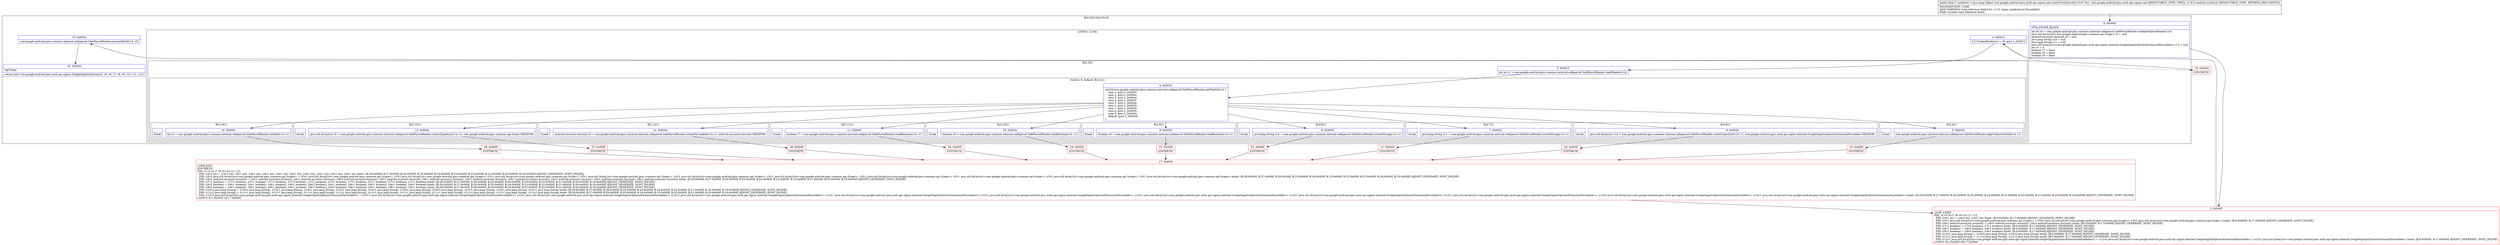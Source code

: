 digraph "CFG forcom.google.android.gms.auth.api.signin.zad.createFromParcel(Landroid\/os\/Parcel;)Ljava\/lang\/Object;" {
subgraph cluster_Region_1907561657 {
label = "R(4:0|(2:3|4)|15|16)";
node [shape=record,color=blue];
Node_0 [shape=record,label="{0\:\ 0x0000|MTH_ENTER_BLOCK\l|int int r0 = com.google.android.gms.common.internal.safeparcel.SafeParcelReader.validateObjectHeader(r14)\ljava.util.ArrayList\<com.google.android.gms.common.api.Scope\> r5 = null\landroid.accounts.Account r6 = null\ljava.lang.String r10 = null\ljava.lang.String r11 = null\ljava.util.ArrayList\<com.google.android.gms.auth.api.signin.internal.GoogleSignInOptionsExtensionParcelable\> r12 = null\lint r4 = 0\lboolean r7 = false\lboolean r8 = false\lboolean r9 = false\l}"];
subgraph cluster_LoopRegion_1735115486 {
label = "LOOP:0: (2:3|4)";
node [shape=record,color=blue];
Node_2 [shape=record,label="{2\:\ 0x0013|if (r14.dataPosition() \< r0) goto L_0x0015\l}"];
subgraph cluster_Region_1426193121 {
label = "R(2:3|4)";
node [shape=record,color=blue];
Node_3 [shape=record,label="{3\:\ 0x0015|int int r1 = com.google.android.gms.common.internal.safeparcel.SafeParcelReader.readHeader(r14)\l}"];
subgraph cluster_SwitchRegion_694652030 {
label = "Switch: 9, default: R(2:5|1)";
node [shape=record,color=blue];
Node_4 [shape=record,label="{4\:\ 0x001d|switch(com.google.android.gms.common.internal.safeparcel.SafeParcelReader.getFieldId(r1)) \{\l    case 1: goto L_0x0055;\l    case 2: goto L_0x004e;\l    case 3: goto L_0x0044;\l    case 4: goto L_0x003f;\l    case 5: goto L_0x003a;\l    case 6: goto L_0x0035;\l    case 7: goto L_0x0030;\l    case 8: goto L_0x002b;\l    case 9: goto L_0x0024;\l    default: goto L_0x0020;\l\}\l}"];
subgraph cluster_Region_1080566429 {
label = "R(2:14|1)";
node [shape=record,color=blue];
Node_14 [shape=record,label="{14\:\ 0x0055|int r4 = com.google.android.gms.common.internal.safeparcel.SafeParcelReader.readInt(r14, r1)\l}"];
Node_InsnContainer_941307853 [shape=record,label="{|break\l}"];
}
subgraph cluster_Region_599383168 {
label = "R(2:13|1)";
node [shape=record,color=blue];
Node_13 [shape=record,label="{13\:\ 0x004e|java.util.ArrayList r5 = com.google.android.gms.common.internal.safeparcel.SafeParcelReader.createTypedList(r14, r1, com.google.android.gms.common.api.Scope.CREATOR)\l}"];
Node_InsnContainer_345412312 [shape=record,label="{|break\l}"];
}
subgraph cluster_Region_391094572 {
label = "R(2:12|1)";
node [shape=record,color=blue];
Node_12 [shape=record,label="{12\:\ 0x0044|android.accounts.Account r6 = com.google.android.gms.common.internal.safeparcel.SafeParcelReader.createParcelable(r14, r1, android.accounts.Account.CREATOR)\l}"];
Node_InsnContainer_1347422799 [shape=record,label="{|break\l}"];
}
subgraph cluster_Region_1038630473 {
label = "R(2:11|1)";
node [shape=record,color=blue];
Node_11 [shape=record,label="{11\:\ 0x003f|boolean r7 = com.google.android.gms.common.internal.safeparcel.SafeParcelReader.readBoolean(r14, r1)\l}"];
Node_InsnContainer_804680577 [shape=record,label="{|break\l}"];
}
subgraph cluster_Region_1530292359 {
label = "R(2:10|1)";
node [shape=record,color=blue];
Node_10 [shape=record,label="{10\:\ 0x003a|boolean r8 = com.google.android.gms.common.internal.safeparcel.SafeParcelReader.readBoolean(r14, r1)\l}"];
Node_InsnContainer_1311939821 [shape=record,label="{|break\l}"];
}
subgraph cluster_Region_1425819177 {
label = "R(2:9|1)";
node [shape=record,color=blue];
Node_9 [shape=record,label="{9\:\ 0x0035|boolean r9 = com.google.android.gms.common.internal.safeparcel.SafeParcelReader.readBoolean(r14, r1)\l}"];
Node_InsnContainer_1855117217 [shape=record,label="{|break\l}"];
}
subgraph cluster_Region_2125494688 {
label = "R(2:8|1)";
node [shape=record,color=blue];
Node_8 [shape=record,label="{8\:\ 0x0030|java.lang.String r10 = com.google.android.gms.common.internal.safeparcel.SafeParcelReader.createString(r14, r1)\l}"];
Node_InsnContainer_1052813902 [shape=record,label="{|break\l}"];
}
subgraph cluster_Region_1198799258 {
label = "R(2:7|1)";
node [shape=record,color=blue];
Node_7 [shape=record,label="{7\:\ 0x002b|java.lang.String r11 = com.google.android.gms.common.internal.safeparcel.SafeParcelReader.createString(r14, r1)\l}"];
Node_InsnContainer_582401132 [shape=record,label="{|break\l}"];
}
subgraph cluster_Region_717529128 {
label = "R(2:6|1)";
node [shape=record,color=blue];
Node_6 [shape=record,label="{6\:\ 0x0024|java.util.ArrayList r12 = com.google.android.gms.common.internal.safeparcel.SafeParcelReader.createTypedList(r14, r1, com.google.android.gms.auth.api.signin.internal.GoogleSignInOptionsExtensionParcelable.CREATOR)\l}"];
Node_InsnContainer_2017040675 [shape=record,label="{|break\l}"];
}
subgraph cluster_Region_1107147653 {
label = "R(2:5|1)";
node [shape=record,color=blue];
Node_5 [shape=record,label="{5\:\ 0x0020|com.google.android.gms.common.internal.safeparcel.SafeParcelReader.skipUnknownField(r14, r1)\l}"];
Node_InsnContainer_15623770 [shape=record,label="{|break\l}"];
}
}
}
}
Node_15 [shape=record,label="{15\:\ 0x005a|com.google.android.gms.common.internal.safeparcel.SafeParcelReader.ensureAtEnd(r14, r0)\l}"];
Node_16 [shape=record,label="{16\:\ 0x0063|RETURN\l|return new com.google.android.gms.auth.api.signin.GoogleSignInOptions(r4, r5, r6, r7, r8, r9, r10, r11, r12)\l}"];
}
Node_1 [shape=record,color=red,label="{1\:\ 0x000f|LOOP_START\lPHI: r4 r5 r6 r7 r8 r9 r10 r11 r12 \l  PHI: (r4v1 int) = (r4v0 int), (r4v2 int) binds: [B:0:0x0000, B:17:0x000f] A[DONT_GENERATE, DONT_INLINE]\l  PHI: (r5v1 java.util.ArrayList\<com.google.android.gms.common.api.Scope\>) = (r5v0 java.util.ArrayList\<com.google.android.gms.common.api.Scope\>), (r5v2 java.util.ArrayList\<com.google.android.gms.common.api.Scope\>) binds: [B:0:0x0000, B:17:0x000f] A[DONT_GENERATE, DONT_INLINE]\l  PHI: (r6v1 android.accounts.Account) = (r6v0 android.accounts.Account), (r6v2 android.accounts.Account) binds: [B:0:0x0000, B:17:0x000f] A[DONT_GENERATE, DONT_INLINE]\l  PHI: (r7v1 boolean) = (r7v0 boolean), (r7v2 boolean) binds: [B:0:0x0000, B:17:0x000f] A[DONT_GENERATE, DONT_INLINE]\l  PHI: (r8v1 boolean) = (r8v0 boolean), (r8v2 boolean) binds: [B:0:0x0000, B:17:0x000f] A[DONT_GENERATE, DONT_INLINE]\l  PHI: (r9v1 boolean) = (r9v0 boolean), (r9v2 boolean) binds: [B:0:0x0000, B:17:0x000f] A[DONT_GENERATE, DONT_INLINE]\l  PHI: (r10v1 java.lang.String) = (r10v0 java.lang.String), (r10v2 java.lang.String) binds: [B:0:0x0000, B:17:0x000f] A[DONT_GENERATE, DONT_INLINE]\l  PHI: (r11v1 java.lang.String) = (r11v0 java.lang.String), (r11v2 java.lang.String) binds: [B:0:0x0000, B:17:0x000f] A[DONT_GENERATE, DONT_INLINE]\l  PHI: (r12v1 java.util.ArrayList\<com.google.android.gms.auth.api.signin.internal.GoogleSignInOptionsExtensionParcelable\>) = (r12v0 java.util.ArrayList\<com.google.android.gms.auth.api.signin.internal.GoogleSignInOptionsExtensionParcelable\>), (r12v2 java.util.ArrayList\<com.google.android.gms.auth.api.signin.internal.GoogleSignInOptionsExtensionParcelable\>) binds: [B:0:0x0000, B:17:0x000f] A[DONT_GENERATE, DONT_INLINE]\lLOOP:0: B:1:0x000f\-\>B:17:0x000f\l}"];
Node_17 [shape=record,color=red,label="{17\:\ 0x000f|LOOP_END\lSYNTHETIC\lPHI: r4 r5 r6 r7 r8 r9 r10 r11 r12 \l  PHI: (r4v2 int) = (r4v3 int), (r4v1 int), (r4v1 int), (r4v1 int), (r4v1 int), (r4v1 int), (r4v1 int), (r4v1 int), (r4v1 int), (r4v1 int) binds: [B:28:0x000f, B:27:0x000f, B:26:0x000f, B:25:0x000f, B:24:0x000f, B:23:0x000f, B:22:0x000f, B:21:0x000f, B:20:0x000f, B:19:0x000f] A[DONT_GENERATE, DONT_INLINE]\l  PHI: (r5v2 java.util.ArrayList\<com.google.android.gms.common.api.Scope\>) = (r5v1 java.util.ArrayList\<com.google.android.gms.common.api.Scope\>), (r5v3 java.util.ArrayList\<com.google.android.gms.common.api.Scope\>), (r5v1 java.util.ArrayList\<com.google.android.gms.common.api.Scope\>), (r5v1 java.util.ArrayList\<com.google.android.gms.common.api.Scope\>), (r5v1 java.util.ArrayList\<com.google.android.gms.common.api.Scope\>), (r5v1 java.util.ArrayList\<com.google.android.gms.common.api.Scope\>), (r5v1 java.util.ArrayList\<com.google.android.gms.common.api.Scope\>), (r5v1 java.util.ArrayList\<com.google.android.gms.common.api.Scope\>), (r5v1 java.util.ArrayList\<com.google.android.gms.common.api.Scope\>), (r5v1 java.util.ArrayList\<com.google.android.gms.common.api.Scope\>) binds: [B:28:0x000f, B:27:0x000f, B:26:0x000f, B:25:0x000f, B:24:0x000f, B:23:0x000f, B:22:0x000f, B:21:0x000f, B:20:0x000f, B:19:0x000f] A[DONT_GENERATE, DONT_INLINE]\l  PHI: (r6v2 android.accounts.Account) = (r6v1 android.accounts.Account), (r6v1 android.accounts.Account), (r6v4 android.accounts.Account), (r6v1 android.accounts.Account), (r6v1 android.accounts.Account), (r6v1 android.accounts.Account), (r6v1 android.accounts.Account), (r6v1 android.accounts.Account), (r6v1 android.accounts.Account), (r6v1 android.accounts.Account) binds: [B:28:0x000f, B:27:0x000f, B:26:0x000f, B:25:0x000f, B:24:0x000f, B:23:0x000f, B:22:0x000f, B:21:0x000f, B:20:0x000f, B:19:0x000f] A[DONT_GENERATE, DONT_INLINE]\l  PHI: (r7v2 boolean) = (r7v1 boolean), (r7v1 boolean), (r7v1 boolean), (r7v3 boolean), (r7v1 boolean), (r7v1 boolean), (r7v1 boolean), (r7v1 boolean), (r7v1 boolean), (r7v1 boolean) binds: [B:28:0x000f, B:27:0x000f, B:26:0x000f, B:25:0x000f, B:24:0x000f, B:23:0x000f, B:22:0x000f, B:21:0x000f, B:20:0x000f, B:19:0x000f] A[DONT_GENERATE, DONT_INLINE]\l  PHI: (r8v2 boolean) = (r8v1 boolean), (r8v1 boolean), (r8v1 boolean), (r8v1 boolean), (r8v3 boolean), (r8v1 boolean), (r8v1 boolean), (r8v1 boolean), (r8v1 boolean), (r8v1 boolean) binds: [B:28:0x000f, B:27:0x000f, B:26:0x000f, B:25:0x000f, B:24:0x000f, B:23:0x000f, B:22:0x000f, B:21:0x000f, B:20:0x000f, B:19:0x000f] A[DONT_GENERATE, DONT_INLINE]\l  PHI: (r9v2 boolean) = (r9v1 boolean), (r9v1 boolean), (r9v1 boolean), (r9v1 boolean), (r9v1 boolean), (r9v3 boolean), (r9v1 boolean), (r9v1 boolean), (r9v1 boolean), (r9v1 boolean) binds: [B:28:0x000f, B:27:0x000f, B:26:0x000f, B:25:0x000f, B:24:0x000f, B:23:0x000f, B:22:0x000f, B:21:0x000f, B:20:0x000f, B:19:0x000f] A[DONT_GENERATE, DONT_INLINE]\l  PHI: (r10v2 java.lang.String) = (r10v1 java.lang.String), (r10v1 java.lang.String), (r10v1 java.lang.String), (r10v1 java.lang.String), (r10v1 java.lang.String), (r10v1 java.lang.String), (r10v3 java.lang.String), (r10v1 java.lang.String), (r10v1 java.lang.String), (r10v1 java.lang.String) binds: [B:28:0x000f, B:27:0x000f, B:26:0x000f, B:25:0x000f, B:24:0x000f, B:23:0x000f, B:22:0x000f, B:21:0x000f, B:20:0x000f, B:19:0x000f] A[DONT_GENERATE, DONT_INLINE]\l  PHI: (r11v2 java.lang.String) = (r11v1 java.lang.String), (r11v1 java.lang.String), (r11v1 java.lang.String), (r11v1 java.lang.String), (r11v1 java.lang.String), (r11v1 java.lang.String), (r11v1 java.lang.String), (r11v3 java.lang.String), (r11v1 java.lang.String), (r11v1 java.lang.String) binds: [B:28:0x000f, B:27:0x000f, B:26:0x000f, B:25:0x000f, B:24:0x000f, B:23:0x000f, B:22:0x000f, B:21:0x000f, B:20:0x000f, B:19:0x000f] A[DONT_GENERATE, DONT_INLINE]\l  PHI: (r12v2 java.util.ArrayList\<com.google.android.gms.auth.api.signin.internal.GoogleSignInOptionsExtensionParcelable\>) = (r12v1 java.util.ArrayList\<com.google.android.gms.auth.api.signin.internal.GoogleSignInOptionsExtensionParcelable\>), (r12v1 java.util.ArrayList\<com.google.android.gms.auth.api.signin.internal.GoogleSignInOptionsExtensionParcelable\>), (r12v1 java.util.ArrayList\<com.google.android.gms.auth.api.signin.internal.GoogleSignInOptionsExtensionParcelable\>), (r12v1 java.util.ArrayList\<com.google.android.gms.auth.api.signin.internal.GoogleSignInOptionsExtensionParcelable\>), (r12v1 java.util.ArrayList\<com.google.android.gms.auth.api.signin.internal.GoogleSignInOptionsExtensionParcelable\>), (r12v1 java.util.ArrayList\<com.google.android.gms.auth.api.signin.internal.GoogleSignInOptionsExtensionParcelable\>), (r12v1 java.util.ArrayList\<com.google.android.gms.auth.api.signin.internal.GoogleSignInOptionsExtensionParcelable\>), (r12v1 java.util.ArrayList\<com.google.android.gms.auth.api.signin.internal.GoogleSignInOptionsExtensionParcelable\>), (r12v3 java.util.ArrayList\<com.google.android.gms.auth.api.signin.internal.GoogleSignInOptionsExtensionParcelable\>), (r12v1 java.util.ArrayList\<com.google.android.gms.auth.api.signin.internal.GoogleSignInOptionsExtensionParcelable\>) binds: [B:28:0x000f, B:27:0x000f, B:26:0x000f, B:25:0x000f, B:24:0x000f, B:23:0x000f, B:22:0x000f, B:21:0x000f, B:20:0x000f, B:19:0x000f] A[DONT_GENERATE, DONT_INLINE]\lLOOP:0: B:1:0x000f\-\>B:17:0x000f\l}"];
Node_18 [shape=record,color=red,label="{18\:\ 0x005a|SYNTHETIC\l}"];
Node_19 [shape=record,color=red,label="{19\:\ 0x000f|SYNTHETIC\l}"];
Node_20 [shape=record,color=red,label="{20\:\ 0x000f|SYNTHETIC\l}"];
Node_21 [shape=record,color=red,label="{21\:\ 0x000f|SYNTHETIC\l}"];
Node_22 [shape=record,color=red,label="{22\:\ 0x000f|SYNTHETIC\l}"];
Node_23 [shape=record,color=red,label="{23\:\ 0x000f|SYNTHETIC\l}"];
Node_24 [shape=record,color=red,label="{24\:\ 0x000f|SYNTHETIC\l}"];
Node_25 [shape=record,color=red,label="{25\:\ 0x000f|SYNTHETIC\l}"];
Node_26 [shape=record,color=red,label="{26\:\ 0x000f|SYNTHETIC\l}"];
Node_27 [shape=record,color=red,label="{27\:\ 0x000f|SYNTHETIC\l}"];
Node_28 [shape=record,color=red,label="{28\:\ 0x000f|SYNTHETIC\l}"];
MethodNode[shape=record,label="{public final \/* synthetic *\/ java.lang.Object com.google.android.gms.auth.api.signin.zad.createFromParcel((r13v0 'this' com.google.android.gms.auth.api.signin.zad A[IMMUTABLE_TYPE, THIS]), (r14v0 android.os.Parcel A[IMMUTABLE_TYPE, METHOD_ARGUMENT]))  | INCONSISTENT_CODE\lJADX WARNING: type inference failed for: r1v3, types: [android.os.Parcelable]\lMulti\-variable type inference failed\l}"];
MethodNode -> Node_0;
Node_0 -> Node_1;
Node_2 -> Node_3;
Node_2 -> Node_18[style=dashed];
Node_3 -> Node_4;
Node_4 -> Node_5;
Node_4 -> Node_6;
Node_4 -> Node_7;
Node_4 -> Node_8;
Node_4 -> Node_9;
Node_4 -> Node_10;
Node_4 -> Node_11;
Node_4 -> Node_12;
Node_4 -> Node_13;
Node_4 -> Node_14;
Node_14 -> Node_28;
Node_13 -> Node_27;
Node_12 -> Node_26;
Node_11 -> Node_25;
Node_10 -> Node_24;
Node_9 -> Node_23;
Node_8 -> Node_22;
Node_7 -> Node_21;
Node_6 -> Node_20;
Node_5 -> Node_19;
Node_15 -> Node_16;
Node_1 -> Node_2;
Node_17 -> Node_1;
Node_18 -> Node_15;
Node_19 -> Node_17;
Node_20 -> Node_17;
Node_21 -> Node_17;
Node_22 -> Node_17;
Node_23 -> Node_17;
Node_24 -> Node_17;
Node_25 -> Node_17;
Node_26 -> Node_17;
Node_27 -> Node_17;
Node_28 -> Node_17;
}


